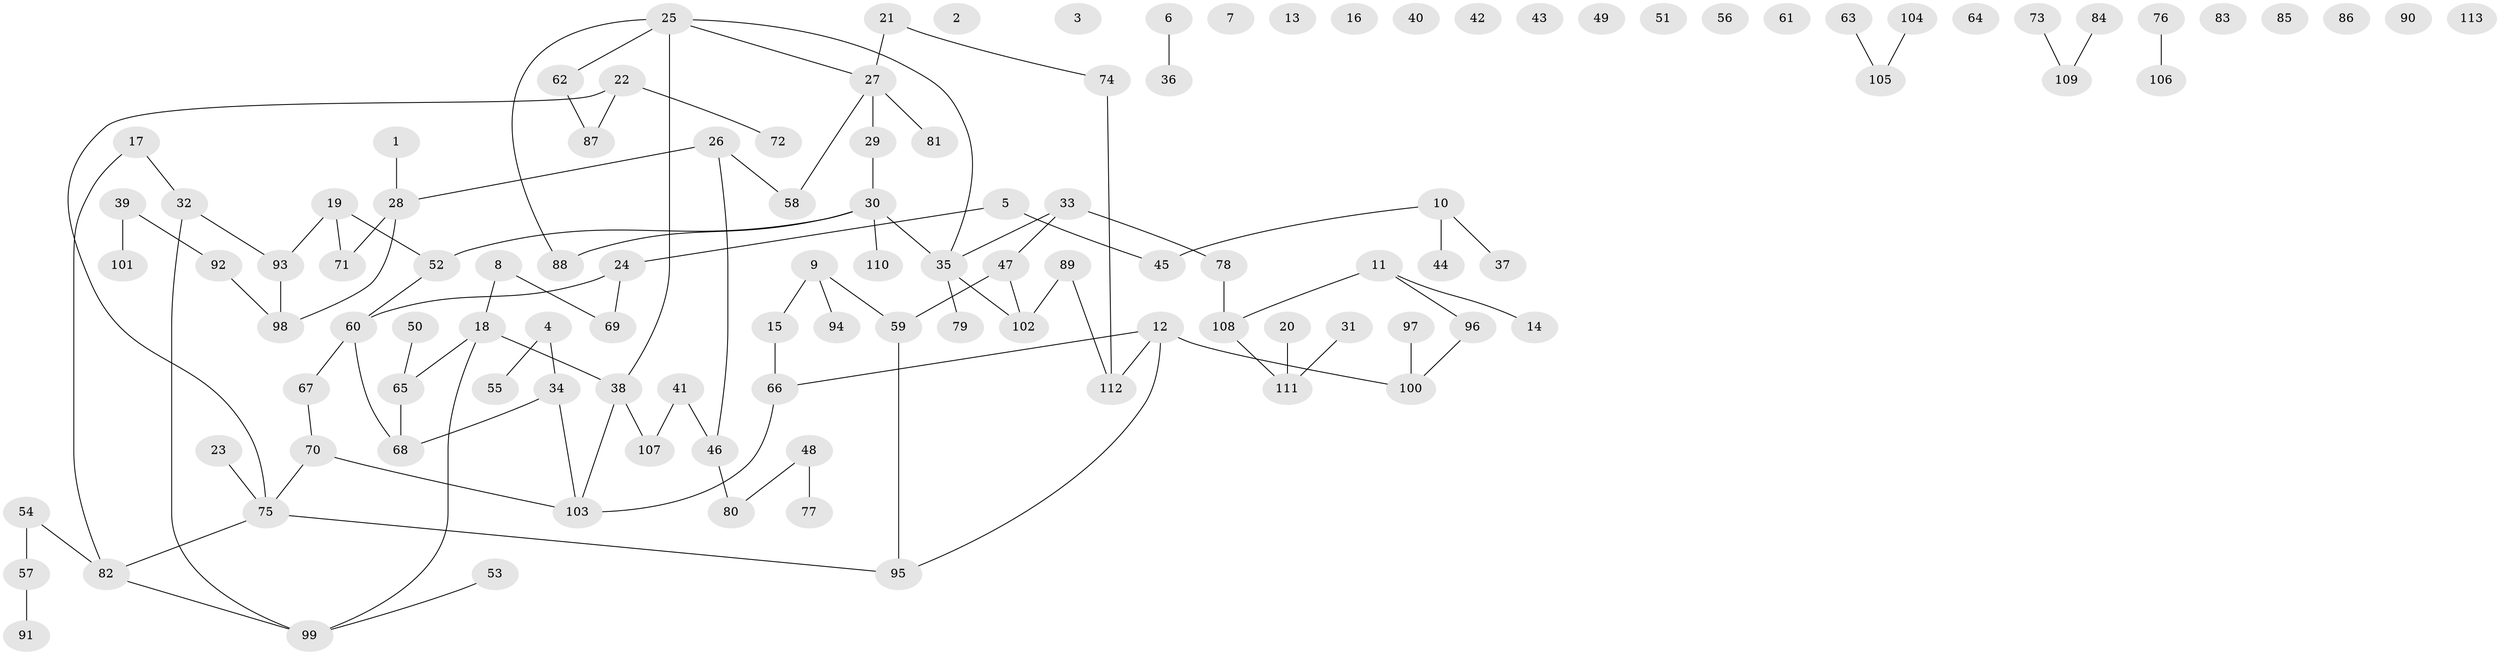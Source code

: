 // coarse degree distribution, {3: 0.1518987341772152, 0: 0.24050632911392406, 2: 0.17721518987341772, 1: 0.24050632911392406, 6: 0.02531645569620253, 5: 0.0379746835443038, 4: 0.12658227848101267}
// Generated by graph-tools (version 1.1) at 2025/16/03/04/25 18:16:43]
// undirected, 113 vertices, 110 edges
graph export_dot {
graph [start="1"]
  node [color=gray90,style=filled];
  1;
  2;
  3;
  4;
  5;
  6;
  7;
  8;
  9;
  10;
  11;
  12;
  13;
  14;
  15;
  16;
  17;
  18;
  19;
  20;
  21;
  22;
  23;
  24;
  25;
  26;
  27;
  28;
  29;
  30;
  31;
  32;
  33;
  34;
  35;
  36;
  37;
  38;
  39;
  40;
  41;
  42;
  43;
  44;
  45;
  46;
  47;
  48;
  49;
  50;
  51;
  52;
  53;
  54;
  55;
  56;
  57;
  58;
  59;
  60;
  61;
  62;
  63;
  64;
  65;
  66;
  67;
  68;
  69;
  70;
  71;
  72;
  73;
  74;
  75;
  76;
  77;
  78;
  79;
  80;
  81;
  82;
  83;
  84;
  85;
  86;
  87;
  88;
  89;
  90;
  91;
  92;
  93;
  94;
  95;
  96;
  97;
  98;
  99;
  100;
  101;
  102;
  103;
  104;
  105;
  106;
  107;
  108;
  109;
  110;
  111;
  112;
  113;
  1 -- 28;
  4 -- 34;
  4 -- 55;
  5 -- 24;
  5 -- 45;
  6 -- 36;
  8 -- 18;
  8 -- 69;
  9 -- 15;
  9 -- 59;
  9 -- 94;
  10 -- 37;
  10 -- 44;
  10 -- 45;
  11 -- 14;
  11 -- 96;
  11 -- 108;
  12 -- 66;
  12 -- 95;
  12 -- 100;
  12 -- 112;
  15 -- 66;
  17 -- 32;
  17 -- 82;
  18 -- 38;
  18 -- 65;
  18 -- 99;
  19 -- 52;
  19 -- 71;
  19 -- 93;
  20 -- 111;
  21 -- 27;
  21 -- 74;
  22 -- 72;
  22 -- 75;
  22 -- 87;
  23 -- 75;
  24 -- 60;
  24 -- 69;
  25 -- 27;
  25 -- 35;
  25 -- 38;
  25 -- 62;
  25 -- 88;
  26 -- 28;
  26 -- 46;
  26 -- 58;
  27 -- 29;
  27 -- 58;
  27 -- 81;
  28 -- 71;
  28 -- 98;
  29 -- 30;
  30 -- 35;
  30 -- 52;
  30 -- 88;
  30 -- 110;
  31 -- 111;
  32 -- 93;
  32 -- 99;
  33 -- 35;
  33 -- 47;
  33 -- 78;
  34 -- 68;
  34 -- 103;
  35 -- 79;
  35 -- 102;
  38 -- 103;
  38 -- 107;
  39 -- 92;
  39 -- 101;
  41 -- 46;
  41 -- 107;
  46 -- 80;
  47 -- 59;
  47 -- 102;
  48 -- 77;
  48 -- 80;
  50 -- 65;
  52 -- 60;
  53 -- 99;
  54 -- 57;
  54 -- 82;
  57 -- 91;
  59 -- 95;
  60 -- 67;
  60 -- 68;
  62 -- 87;
  63 -- 105;
  65 -- 68;
  66 -- 103;
  67 -- 70;
  70 -- 75;
  70 -- 103;
  73 -- 109;
  74 -- 112;
  75 -- 82;
  75 -- 95;
  76 -- 106;
  78 -- 108;
  82 -- 99;
  84 -- 109;
  89 -- 102;
  89 -- 112;
  92 -- 98;
  93 -- 98;
  96 -- 100;
  97 -- 100;
  104 -- 105;
  108 -- 111;
}

